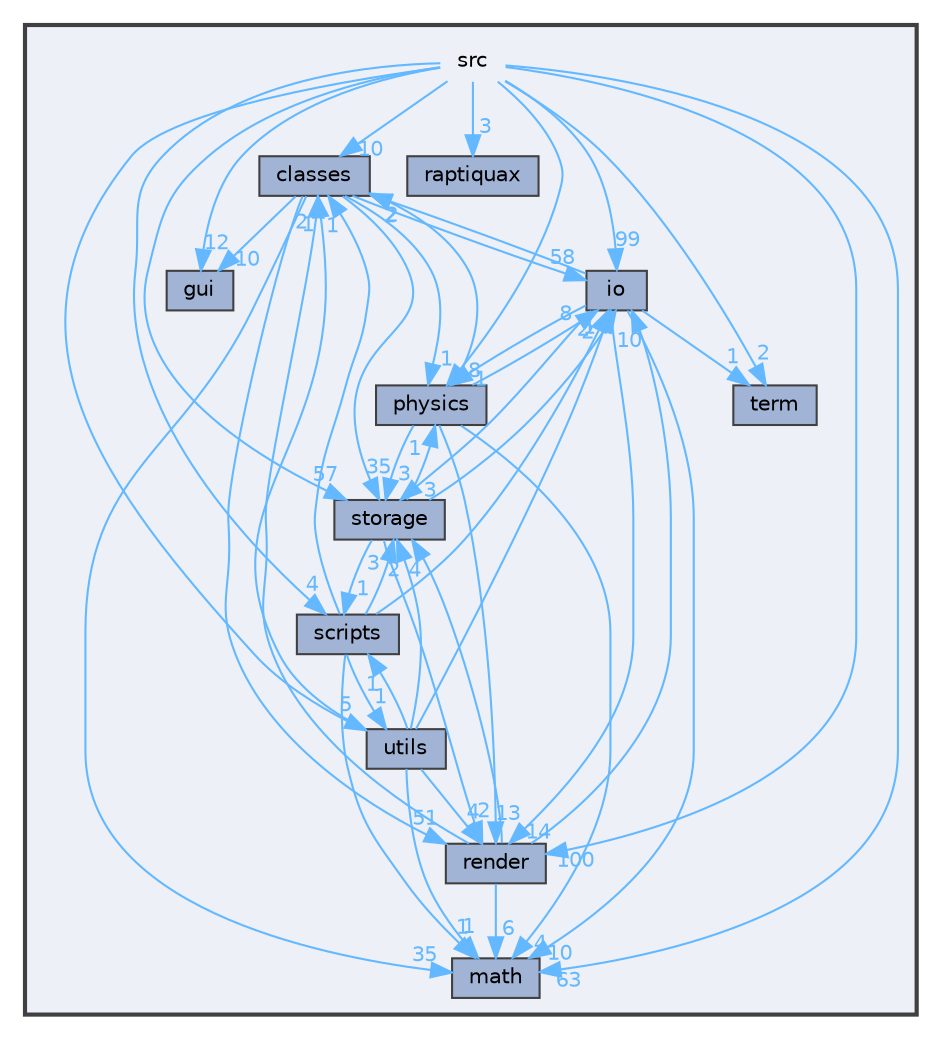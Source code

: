 digraph "src"
{
 // LATEX_PDF_SIZE
  bgcolor="transparent";
  edge [fontname=Helvetica,fontsize=10,labelfontname=Helvetica,labelfontsize=10];
  node [fontname=Helvetica,fontsize=10,shape=box,height=0.2,width=0.4];
  compound=true
  subgraph clusterdir_68267d1309a1af8e8297ef4c3efbcdba {
    graph [ bgcolor="#edf0f7", pencolor="grey25", label="", fontname=Helvetica,fontsize=10 style="filled,bold", URL="dir_68267d1309a1af8e8297ef4c3efbcdba.html",tooltip=""]
    dir_68267d1309a1af8e8297ef4c3efbcdba [shape=plaintext, label="src"];
  dir_018e9aafb459e6e1a4953404cb0c0b1d [label="classes", fillcolor="#a2b4d6", color="grey25", style="filled", URL="dir_018e9aafb459e6e1a4953404cb0c0b1d.html",tooltip=""];
  dir_99d0482cf009f9d97a0877749b817f19 [label="gui", fillcolor="#a2b4d6", color="grey25", style="filled", URL="dir_99d0482cf009f9d97a0877749b817f19.html",tooltip=""];
  dir_c184e51c84f2c3f0345bbc8a0d75d3e1 [label="io", fillcolor="#a2b4d6", color="grey25", style="filled", URL="dir_c184e51c84f2c3f0345bbc8a0d75d3e1.html",tooltip=""];
  dir_ae9a93452e2a84339148a16bcf2eb561 [label="math", fillcolor="#a2b4d6", color="grey25", style="filled", URL="dir_ae9a93452e2a84339148a16bcf2eb561.html",tooltip=""];
  dir_8250e12e5a19acb8ece30f1703b6dc16 [label="physics", fillcolor="#a2b4d6", color="grey25", style="filled", URL="dir_8250e12e5a19acb8ece30f1703b6dc16.html",tooltip=""];
  dir_ca94d180c7623ac9f0d275250717fdf1 [label="raptiquax", fillcolor="#a2b4d6", color="grey25", style="filled", URL="dir_ca94d180c7623ac9f0d275250717fdf1.html",tooltip=""];
  dir_e488ee1cea97fb16abdb5ccc78d2123b [label="render", fillcolor="#a2b4d6", color="grey25", style="filled", URL="dir_e488ee1cea97fb16abdb5ccc78d2123b.html",tooltip=""];
  dir_634e799a3947388232110823971192a8 [label="scripts", fillcolor="#a2b4d6", color="grey25", style="filled", URL="dir_634e799a3947388232110823971192a8.html",tooltip=""];
  dir_452baf35e1d7639c9f2a5ece4ec85855 [label="storage", fillcolor="#a2b4d6", color="grey25", style="filled", URL="dir_452baf35e1d7639c9f2a5ece4ec85855.html",tooltip=""];
  dir_f015963f69ae14c534311f2118856536 [label="term", fillcolor="#a2b4d6", color="grey25", style="filled", URL="dir_f015963f69ae14c534311f2118856536.html",tooltip=""];
  dir_313caf1132e152dd9b58bea13a4052ca [label="utils", fillcolor="#a2b4d6", color="grey25", style="filled", URL="dir_313caf1132e152dd9b58bea13a4052ca.html",tooltip=""];
  }
  dir_68267d1309a1af8e8297ef4c3efbcdba->dir_018e9aafb459e6e1a4953404cb0c0b1d [headlabel="10", labeldistance=1.5 headhref="dir_000020_000001.html" href="dir_000020_000001.html" color="steelblue1" fontcolor="steelblue1"];
  dir_68267d1309a1af8e8297ef4c3efbcdba->dir_313caf1132e152dd9b58bea13a4052ca [headlabel="5", labeldistance=1.5 headhref="dir_000020_000023.html" href="dir_000020_000023.html" color="steelblue1" fontcolor="steelblue1"];
  dir_68267d1309a1af8e8297ef4c3efbcdba->dir_452baf35e1d7639c9f2a5ece4ec85855 [headlabel="57", labeldistance=1.5 headhref="dir_000020_000021.html" href="dir_000020_000021.html" color="steelblue1" fontcolor="steelblue1"];
  dir_68267d1309a1af8e8297ef4c3efbcdba->dir_634e799a3947388232110823971192a8 [headlabel="4", labeldistance=1.5 headhref="dir_000020_000018.html" href="dir_000020_000018.html" color="steelblue1" fontcolor="steelblue1"];
  dir_68267d1309a1af8e8297ef4c3efbcdba->dir_8250e12e5a19acb8ece30f1703b6dc16 [headlabel="8", labeldistance=1.5 headhref="dir_000020_000015.html" href="dir_000020_000015.html" color="steelblue1" fontcolor="steelblue1"];
  dir_68267d1309a1af8e8297ef4c3efbcdba->dir_99d0482cf009f9d97a0877749b817f19 [headlabel="12", labeldistance=1.5 headhref="dir_000020_000007.html" href="dir_000020_000007.html" color="steelblue1" fontcolor="steelblue1"];
  dir_68267d1309a1af8e8297ef4c3efbcdba->dir_ae9a93452e2a84339148a16bcf2eb561 [headlabel="63", labeldistance=1.5 headhref="dir_000020_000011.html" href="dir_000020_000011.html" color="steelblue1" fontcolor="steelblue1"];
  dir_68267d1309a1af8e8297ef4c3efbcdba->dir_c184e51c84f2c3f0345bbc8a0d75d3e1 [headlabel="99", labeldistance=1.5 headhref="dir_000020_000008.html" href="dir_000020_000008.html" color="steelblue1" fontcolor="steelblue1"];
  dir_68267d1309a1af8e8297ef4c3efbcdba->dir_ca94d180c7623ac9f0d275250717fdf1 [headlabel="3", labeldistance=1.5 headhref="dir_000020_000016.html" href="dir_000020_000016.html" color="steelblue1" fontcolor="steelblue1"];
  dir_68267d1309a1af8e8297ef4c3efbcdba->dir_e488ee1cea97fb16abdb5ccc78d2123b [headlabel="100", labeldistance=1.5 headhref="dir_000020_000017.html" href="dir_000020_000017.html" color="steelblue1" fontcolor="steelblue1"];
  dir_68267d1309a1af8e8297ef4c3efbcdba->dir_f015963f69ae14c534311f2118856536 [headlabel="2", labeldistance=1.5 headhref="dir_000020_000022.html" href="dir_000020_000022.html" color="steelblue1" fontcolor="steelblue1"];
  dir_018e9aafb459e6e1a4953404cb0c0b1d->dir_452baf35e1d7639c9f2a5ece4ec85855 [headlabel="35", labeldistance=1.5 headhref="dir_000001_000021.html" href="dir_000001_000021.html" color="steelblue1" fontcolor="steelblue1"];
  dir_018e9aafb459e6e1a4953404cb0c0b1d->dir_ae9a93452e2a84339148a16bcf2eb561 [headlabel="35", labeldistance=1.5 headhref="dir_000001_000011.html" href="dir_000001_000011.html" color="steelblue1" fontcolor="steelblue1"];
  dir_018e9aafb459e6e1a4953404cb0c0b1d->dir_c184e51c84f2c3f0345bbc8a0d75d3e1 [headlabel="58", labeldistance=1.5 headhref="dir_000001_000008.html" href="dir_000001_000008.html" color="steelblue1" fontcolor="steelblue1"];
  dir_018e9aafb459e6e1a4953404cb0c0b1d->dir_e488ee1cea97fb16abdb5ccc78d2123b [headlabel="51", labeldistance=1.5 headhref="dir_000001_000017.html" href="dir_000001_000017.html" color="steelblue1" fontcolor="steelblue1"];
  dir_018e9aafb459e6e1a4953404cb0c0b1d->dir_99d0482cf009f9d97a0877749b817f19 [headlabel="10", labeldistance=1.5 headhref="dir_000001_000007.html" href="dir_000001_000007.html" color="steelblue1" fontcolor="steelblue1"];
  dir_018e9aafb459e6e1a4953404cb0c0b1d->dir_8250e12e5a19acb8ece30f1703b6dc16 [headlabel="1", labeldistance=1.5 headhref="dir_000001_000015.html" href="dir_000001_000015.html" color="steelblue1" fontcolor="steelblue1"];
  dir_c184e51c84f2c3f0345bbc8a0d75d3e1->dir_018e9aafb459e6e1a4953404cb0c0b1d [headlabel="2", labeldistance=1.5 headhref="dir_000008_000001.html" href="dir_000008_000001.html" color="steelblue1" fontcolor="steelblue1"];
  dir_c184e51c84f2c3f0345bbc8a0d75d3e1->dir_452baf35e1d7639c9f2a5ece4ec85855 [headlabel="3", labeldistance=1.5 headhref="dir_000008_000021.html" href="dir_000008_000021.html" color="steelblue1" fontcolor="steelblue1"];
  dir_c184e51c84f2c3f0345bbc8a0d75d3e1->dir_8250e12e5a19acb8ece30f1703b6dc16 [headlabel="1", labeldistance=1.5 headhref="dir_000008_000015.html" href="dir_000008_000015.html" color="steelblue1" fontcolor="steelblue1"];
  dir_c184e51c84f2c3f0345bbc8a0d75d3e1->dir_ae9a93452e2a84339148a16bcf2eb561 [headlabel="10", labeldistance=1.5 headhref="dir_000008_000011.html" href="dir_000008_000011.html" color="steelblue1" fontcolor="steelblue1"];
  dir_c184e51c84f2c3f0345bbc8a0d75d3e1->dir_e488ee1cea97fb16abdb5ccc78d2123b [headlabel="14", labeldistance=1.5 headhref="dir_000008_000017.html" href="dir_000008_000017.html" color="steelblue1" fontcolor="steelblue1"];
  dir_c184e51c84f2c3f0345bbc8a0d75d3e1->dir_f015963f69ae14c534311f2118856536 [headlabel="1", labeldistance=1.5 headhref="dir_000008_000022.html" href="dir_000008_000022.html" color="steelblue1" fontcolor="steelblue1"];
  dir_8250e12e5a19acb8ece30f1703b6dc16->dir_018e9aafb459e6e1a4953404cb0c0b1d [headlabel="2", labeldistance=1.5 headhref="dir_000015_000001.html" href="dir_000015_000001.html" color="steelblue1" fontcolor="steelblue1"];
  dir_8250e12e5a19acb8ece30f1703b6dc16->dir_452baf35e1d7639c9f2a5ece4ec85855 [headlabel="3", labeldistance=1.5 headhref="dir_000015_000021.html" href="dir_000015_000021.html" color="steelblue1" fontcolor="steelblue1"];
  dir_8250e12e5a19acb8ece30f1703b6dc16->dir_ae9a93452e2a84339148a16bcf2eb561 [headlabel="4", labeldistance=1.5 headhref="dir_000015_000011.html" href="dir_000015_000011.html" color="steelblue1" fontcolor="steelblue1"];
  dir_8250e12e5a19acb8ece30f1703b6dc16->dir_c184e51c84f2c3f0345bbc8a0d75d3e1 [headlabel="8", labeldistance=1.5 headhref="dir_000015_000008.html" href="dir_000015_000008.html" color="steelblue1" fontcolor="steelblue1"];
  dir_8250e12e5a19acb8ece30f1703b6dc16->dir_e488ee1cea97fb16abdb5ccc78d2123b [headlabel="13", labeldistance=1.5 headhref="dir_000015_000017.html" href="dir_000015_000017.html" color="steelblue1" fontcolor="steelblue1"];
  dir_e488ee1cea97fb16abdb5ccc78d2123b->dir_018e9aafb459e6e1a4953404cb0c0b1d [headlabel="2", labeldistance=1.5 headhref="dir_000017_000001.html" href="dir_000017_000001.html" color="steelblue1" fontcolor="steelblue1"];
  dir_e488ee1cea97fb16abdb5ccc78d2123b->dir_452baf35e1d7639c9f2a5ece4ec85855 [headlabel="4", labeldistance=1.5 headhref="dir_000017_000021.html" href="dir_000017_000021.html" color="steelblue1" fontcolor="steelblue1"];
  dir_e488ee1cea97fb16abdb5ccc78d2123b->dir_ae9a93452e2a84339148a16bcf2eb561 [headlabel="6", labeldistance=1.5 headhref="dir_000017_000011.html" href="dir_000017_000011.html" color="steelblue1" fontcolor="steelblue1"];
  dir_e488ee1cea97fb16abdb5ccc78d2123b->dir_c184e51c84f2c3f0345bbc8a0d75d3e1 [headlabel="10", labeldistance=1.5 headhref="dir_000017_000008.html" href="dir_000017_000008.html" color="steelblue1" fontcolor="steelblue1"];
  dir_634e799a3947388232110823971192a8->dir_018e9aafb459e6e1a4953404cb0c0b1d [headlabel="1", labeldistance=1.5 headhref="dir_000018_000001.html" href="dir_000018_000001.html" color="steelblue1" fontcolor="steelblue1"];
  dir_634e799a3947388232110823971192a8->dir_313caf1132e152dd9b58bea13a4052ca [headlabel="1", labeldistance=1.5 headhref="dir_000018_000023.html" href="dir_000018_000023.html" color="steelblue1" fontcolor="steelblue1"];
  dir_634e799a3947388232110823971192a8->dir_452baf35e1d7639c9f2a5ece4ec85855 [headlabel="3", labeldistance=1.5 headhref="dir_000018_000021.html" href="dir_000018_000021.html" color="steelblue1" fontcolor="steelblue1"];
  dir_634e799a3947388232110823971192a8->dir_ae9a93452e2a84339148a16bcf2eb561 [headlabel="1", labeldistance=1.5 headhref="dir_000018_000011.html" href="dir_000018_000011.html" color="steelblue1" fontcolor="steelblue1"];
  dir_634e799a3947388232110823971192a8->dir_c184e51c84f2c3f0345bbc8a0d75d3e1 [headlabel="2", labeldistance=1.5 headhref="dir_000018_000008.html" href="dir_000018_000008.html" color="steelblue1" fontcolor="steelblue1"];
  dir_452baf35e1d7639c9f2a5ece4ec85855->dir_634e799a3947388232110823971192a8 [headlabel="1", labeldistance=1.5 headhref="dir_000021_000018.html" href="dir_000021_000018.html" color="steelblue1" fontcolor="steelblue1"];
  dir_452baf35e1d7639c9f2a5ece4ec85855->dir_8250e12e5a19acb8ece30f1703b6dc16 [headlabel="1", labeldistance=1.5 headhref="dir_000021_000015.html" href="dir_000021_000015.html" color="steelblue1" fontcolor="steelblue1"];
  dir_452baf35e1d7639c9f2a5ece4ec85855->dir_c184e51c84f2c3f0345bbc8a0d75d3e1 [headlabel="1", labeldistance=1.5 headhref="dir_000021_000008.html" href="dir_000021_000008.html" color="steelblue1" fontcolor="steelblue1"];
  dir_452baf35e1d7639c9f2a5ece4ec85855->dir_e488ee1cea97fb16abdb5ccc78d2123b [headlabel="2", labeldistance=1.5 headhref="dir_000021_000017.html" href="dir_000021_000017.html" color="steelblue1" fontcolor="steelblue1"];
  dir_313caf1132e152dd9b58bea13a4052ca->dir_018e9aafb459e6e1a4953404cb0c0b1d [headlabel="1", labeldistance=1.5 headhref="dir_000023_000001.html" href="dir_000023_000001.html" color="steelblue1" fontcolor="steelblue1"];
  dir_313caf1132e152dd9b58bea13a4052ca->dir_452baf35e1d7639c9f2a5ece4ec85855 [headlabel="2", labeldistance=1.5 headhref="dir_000023_000021.html" href="dir_000023_000021.html" color="steelblue1" fontcolor="steelblue1"];
  dir_313caf1132e152dd9b58bea13a4052ca->dir_634e799a3947388232110823971192a8 [headlabel="1", labeldistance=1.5 headhref="dir_000023_000018.html" href="dir_000023_000018.html" color="steelblue1" fontcolor="steelblue1"];
  dir_313caf1132e152dd9b58bea13a4052ca->dir_ae9a93452e2a84339148a16bcf2eb561 [headlabel="1", labeldistance=1.5 headhref="dir_000023_000011.html" href="dir_000023_000011.html" color="steelblue1" fontcolor="steelblue1"];
  dir_313caf1132e152dd9b58bea13a4052ca->dir_c184e51c84f2c3f0345bbc8a0d75d3e1 [headlabel="2", labeldistance=1.5 headhref="dir_000023_000008.html" href="dir_000023_000008.html" color="steelblue1" fontcolor="steelblue1"];
  dir_313caf1132e152dd9b58bea13a4052ca->dir_e488ee1cea97fb16abdb5ccc78d2123b [headlabel="4", labeldistance=1.5 headhref="dir_000023_000017.html" href="dir_000023_000017.html" color="steelblue1" fontcolor="steelblue1"];
}
